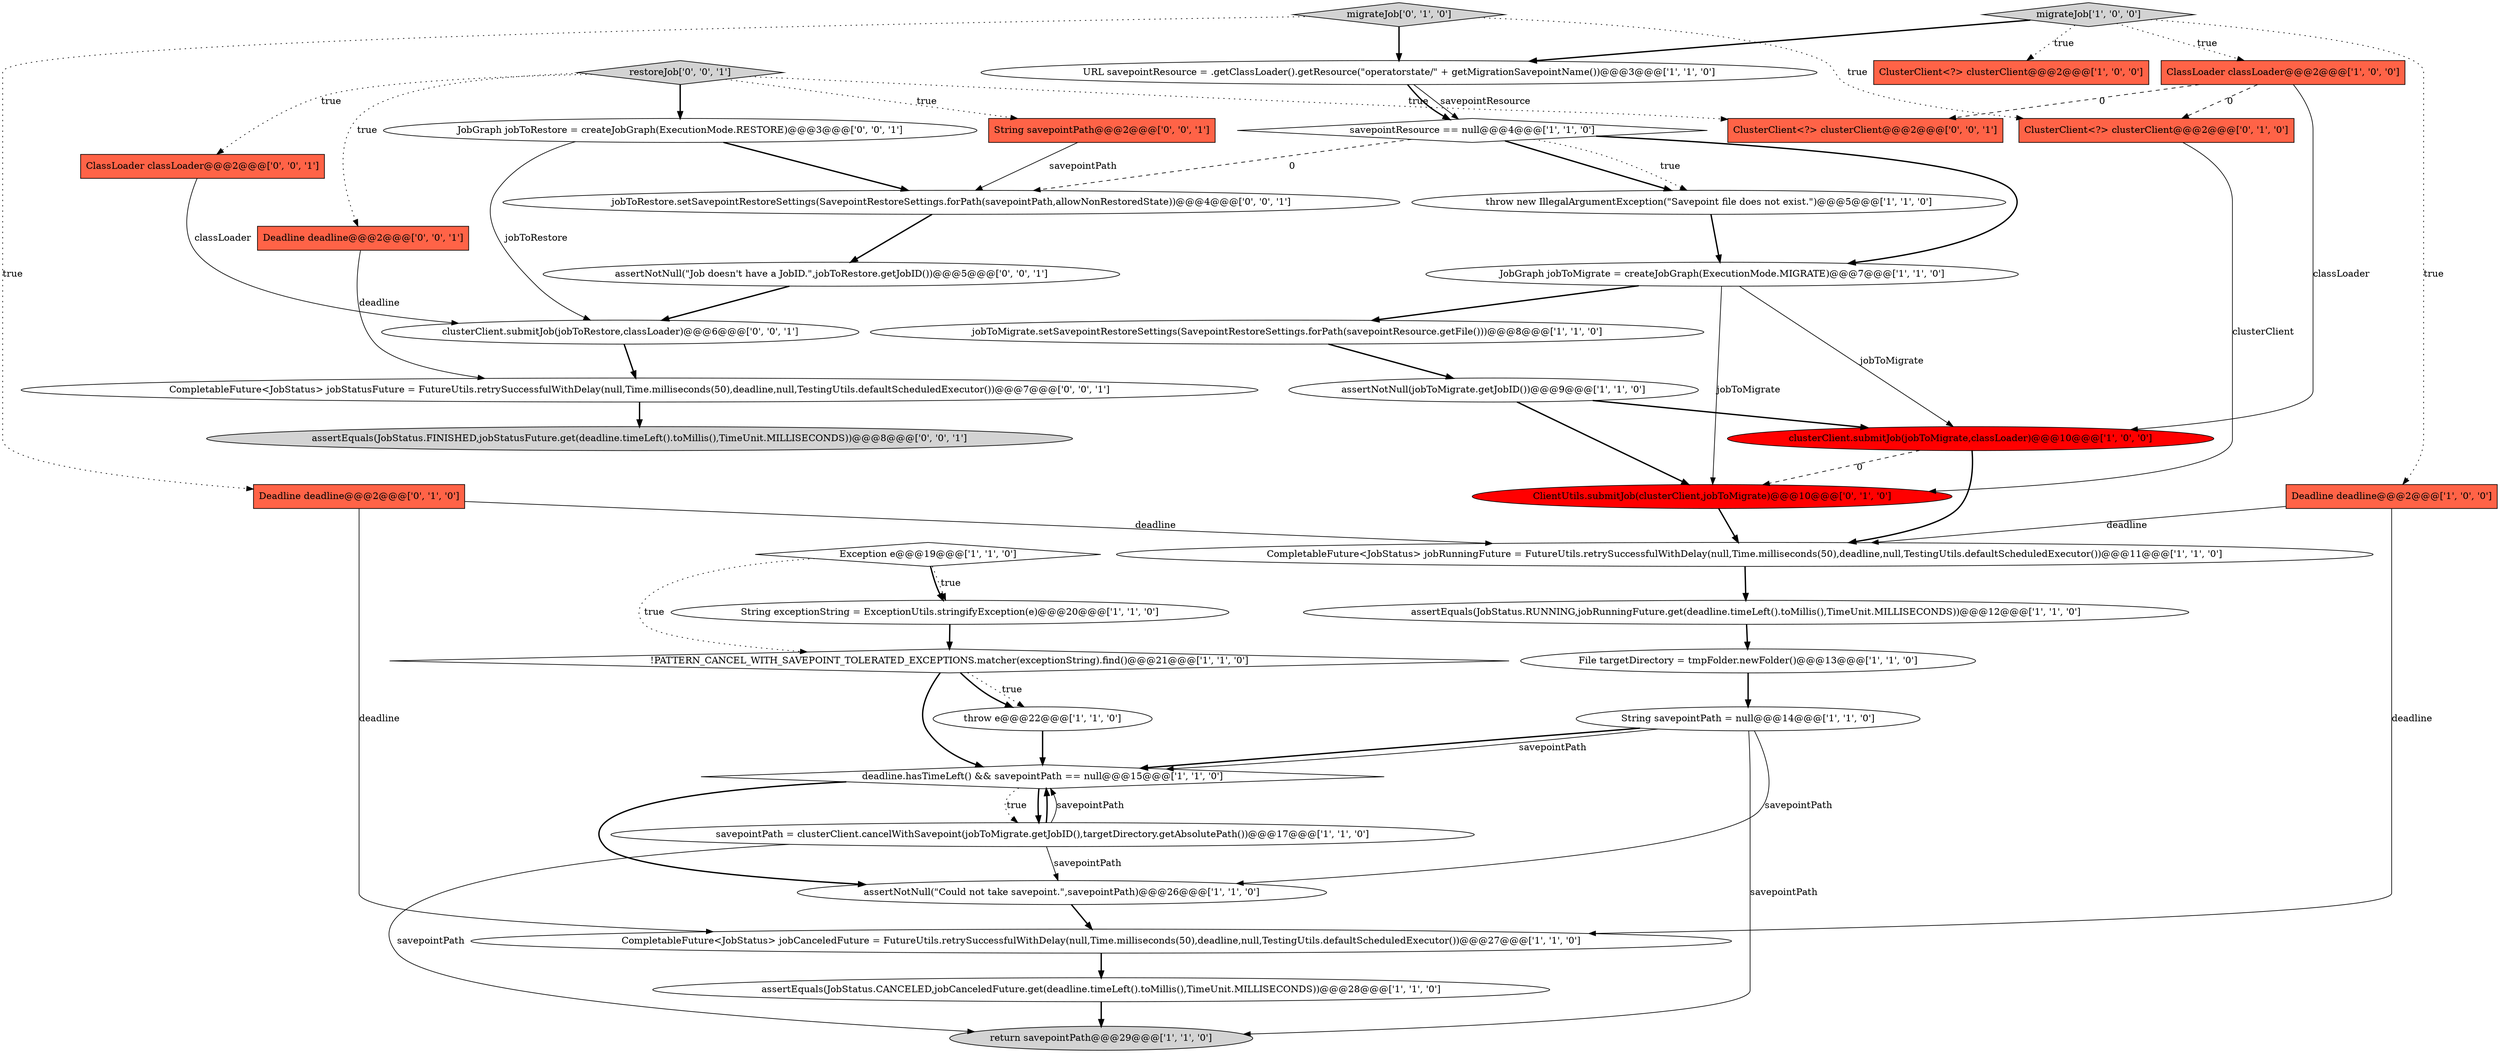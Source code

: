 digraph {
31 [style = filled, label = "CompletableFuture<JobStatus> jobStatusFuture = FutureUtils.retrySuccessfulWithDelay(null,Time.milliseconds(50),deadline,null,TestingUtils.defaultScheduledExecutor())@@@7@@@['0', '0', '1']", fillcolor = white, shape = ellipse image = "AAA0AAABBB3BBB"];
2 [style = filled, label = "clusterClient.submitJob(jobToMigrate,classLoader)@@@10@@@['1', '0', '0']", fillcolor = red, shape = ellipse image = "AAA1AAABBB1BBB"];
6 [style = filled, label = "JobGraph jobToMigrate = createJobGraph(ExecutionMode.MIGRATE)@@@7@@@['1', '1', '0']", fillcolor = white, shape = ellipse image = "AAA0AAABBB1BBB"];
28 [style = filled, label = "ClientUtils.submitJob(clusterClient,jobToMigrate)@@@10@@@['0', '1', '0']", fillcolor = red, shape = ellipse image = "AAA1AAABBB2BBB"];
19 [style = filled, label = "assertNotNull(\"Could not take savepoint.\",savepointPath)@@@26@@@['1', '1', '0']", fillcolor = white, shape = ellipse image = "AAA0AAABBB1BBB"];
8 [style = filled, label = "throw new IllegalArgumentException(\"Savepoint file does not exist.\")@@@5@@@['1', '1', '0']", fillcolor = white, shape = ellipse image = "AAA0AAABBB1BBB"];
30 [style = filled, label = "JobGraph jobToRestore = createJobGraph(ExecutionMode.RESTORE)@@@3@@@['0', '0', '1']", fillcolor = white, shape = ellipse image = "AAA0AAABBB3BBB"];
16 [style = filled, label = "CompletableFuture<JobStatus> jobRunningFuture = FutureUtils.retrySuccessfulWithDelay(null,Time.milliseconds(50),deadline,null,TestingUtils.defaultScheduledExecutor())@@@11@@@['1', '1', '0']", fillcolor = white, shape = ellipse image = "AAA0AAABBB1BBB"];
27 [style = filled, label = "ClusterClient<?> clusterClient@@@2@@@['0', '1', '0']", fillcolor = tomato, shape = box image = "AAA1AAABBB2BBB"];
10 [style = filled, label = "deadline.hasTimeLeft() && savepointPath == null@@@15@@@['1', '1', '0']", fillcolor = white, shape = diamond image = "AAA0AAABBB1BBB"];
24 [style = filled, label = "ClassLoader classLoader@@@2@@@['1', '0', '0']", fillcolor = tomato, shape = box image = "AAA1AAABBB1BBB"];
1 [style = filled, label = "File targetDirectory = tmpFolder.newFolder()@@@13@@@['1', '1', '0']", fillcolor = white, shape = ellipse image = "AAA0AAABBB1BBB"];
20 [style = filled, label = "jobToMigrate.setSavepointRestoreSettings(SavepointRestoreSettings.forPath(savepointResource.getFile()))@@@8@@@['1', '1', '0']", fillcolor = white, shape = ellipse image = "AAA0AAABBB1BBB"];
39 [style = filled, label = "ClusterClient<?> clusterClient@@@2@@@['0', '0', '1']", fillcolor = tomato, shape = box image = "AAA0AAABBB3BBB"];
15 [style = filled, label = "URL savepointResource = .getClassLoader().getResource(\"operatorstate/\" + getMigrationSavepointName())@@@3@@@['1', '1', '0']", fillcolor = white, shape = ellipse image = "AAA0AAABBB1BBB"];
3 [style = filled, label = "savepointResource == null@@@4@@@['1', '1', '0']", fillcolor = white, shape = diamond image = "AAA0AAABBB1BBB"];
9 [style = filled, label = "assertNotNull(jobToMigrate.getJobID())@@@9@@@['1', '1', '0']", fillcolor = white, shape = ellipse image = "AAA0AAABBB1BBB"];
17 [style = filled, label = "String savepointPath = null@@@14@@@['1', '1', '0']", fillcolor = white, shape = ellipse image = "AAA0AAABBB1BBB"];
32 [style = filled, label = "clusterClient.submitJob(jobToRestore,classLoader)@@@6@@@['0', '0', '1']", fillcolor = white, shape = ellipse image = "AAA0AAABBB3BBB"];
12 [style = filled, label = "!PATTERN_CANCEL_WITH_SAVEPOINT_TOLERATED_EXCEPTIONS.matcher(exceptionString).find()@@@21@@@['1', '1', '0']", fillcolor = white, shape = diamond image = "AAA0AAABBB1BBB"];
35 [style = filled, label = "assertEquals(JobStatus.FINISHED,jobStatusFuture.get(deadline.timeLeft().toMillis(),TimeUnit.MILLISECONDS))@@@8@@@['0', '0', '1']", fillcolor = lightgray, shape = ellipse image = "AAA0AAABBB3BBB"];
34 [style = filled, label = "assertNotNull(\"Job doesn't have a JobID.\",jobToRestore.getJobID())@@@5@@@['0', '0', '1']", fillcolor = white, shape = ellipse image = "AAA0AAABBB3BBB"];
36 [style = filled, label = "ClassLoader classLoader@@@2@@@['0', '0', '1']", fillcolor = tomato, shape = box image = "AAA0AAABBB3BBB"];
33 [style = filled, label = "String savepointPath@@@2@@@['0', '0', '1']", fillcolor = tomato, shape = box image = "AAA0AAABBB3BBB"];
25 [style = filled, label = "migrateJob['0', '1', '0']", fillcolor = lightgray, shape = diamond image = "AAA0AAABBB2BBB"];
7 [style = filled, label = "ClusterClient<?> clusterClient@@@2@@@['1', '0', '0']", fillcolor = tomato, shape = box image = "AAA0AAABBB1BBB"];
4 [style = filled, label = "Exception e@@@19@@@['1', '1', '0']", fillcolor = white, shape = diamond image = "AAA0AAABBB1BBB"];
5 [style = filled, label = "savepointPath = clusterClient.cancelWithSavepoint(jobToMigrate.getJobID(),targetDirectory.getAbsolutePath())@@@17@@@['1', '1', '0']", fillcolor = white, shape = ellipse image = "AAA0AAABBB1BBB"];
29 [style = filled, label = "jobToRestore.setSavepointRestoreSettings(SavepointRestoreSettings.forPath(savepointPath,allowNonRestoredState))@@@4@@@['0', '0', '1']", fillcolor = white, shape = ellipse image = "AAA0AAABBB3BBB"];
23 [style = filled, label = "assertEquals(JobStatus.RUNNING,jobRunningFuture.get(deadline.timeLeft().toMillis(),TimeUnit.MILLISECONDS))@@@12@@@['1', '1', '0']", fillcolor = white, shape = ellipse image = "AAA0AAABBB1BBB"];
18 [style = filled, label = "String exceptionString = ExceptionUtils.stringifyException(e)@@@20@@@['1', '1', '0']", fillcolor = white, shape = ellipse image = "AAA0AAABBB1BBB"];
22 [style = filled, label = "throw e@@@22@@@['1', '1', '0']", fillcolor = white, shape = ellipse image = "AAA0AAABBB1BBB"];
11 [style = filled, label = "Deadline deadline@@@2@@@['1', '0', '0']", fillcolor = tomato, shape = box image = "AAA0AAABBB1BBB"];
14 [style = filled, label = "migrateJob['1', '0', '0']", fillcolor = lightgray, shape = diamond image = "AAA0AAABBB1BBB"];
13 [style = filled, label = "CompletableFuture<JobStatus> jobCanceledFuture = FutureUtils.retrySuccessfulWithDelay(null,Time.milliseconds(50),deadline,null,TestingUtils.defaultScheduledExecutor())@@@27@@@['1', '1', '0']", fillcolor = white, shape = ellipse image = "AAA0AAABBB1BBB"];
38 [style = filled, label = "Deadline deadline@@@2@@@['0', '0', '1']", fillcolor = tomato, shape = box image = "AAA0AAABBB3BBB"];
0 [style = filled, label = "assertEquals(JobStatus.CANCELED,jobCanceledFuture.get(deadline.timeLeft().toMillis(),TimeUnit.MILLISECONDS))@@@28@@@['1', '1', '0']", fillcolor = white, shape = ellipse image = "AAA0AAABBB1BBB"];
37 [style = filled, label = "restoreJob['0', '0', '1']", fillcolor = lightgray, shape = diamond image = "AAA0AAABBB3BBB"];
26 [style = filled, label = "Deadline deadline@@@2@@@['0', '1', '0']", fillcolor = tomato, shape = box image = "AAA0AAABBB2BBB"];
21 [style = filled, label = "return savepointPath@@@29@@@['1', '1', '0']", fillcolor = lightgray, shape = ellipse image = "AAA0AAABBB1BBB"];
3->29 [style = dashed, label="0"];
24->2 [style = solid, label="classLoader"];
15->3 [style = solid, label="savepointResource"];
17->10 [style = bold, label=""];
5->10 [style = bold, label=""];
4->18 [style = dotted, label="true"];
37->33 [style = dotted, label="true"];
24->27 [style = dashed, label="0"];
20->9 [style = bold, label=""];
9->2 [style = bold, label=""];
14->24 [style = dotted, label="true"];
38->31 [style = solid, label="deadline"];
11->16 [style = solid, label="deadline"];
6->2 [style = solid, label="jobToMigrate"];
10->19 [style = bold, label=""];
37->30 [style = bold, label=""];
18->12 [style = bold, label=""];
3->6 [style = bold, label=""];
8->6 [style = bold, label=""];
4->18 [style = bold, label=""];
0->21 [style = bold, label=""];
17->10 [style = solid, label="savepointPath"];
16->23 [style = bold, label=""];
29->34 [style = bold, label=""];
17->19 [style = solid, label="savepointPath"];
33->29 [style = solid, label="savepointPath"];
15->3 [style = bold, label=""];
10->5 [style = dotted, label="true"];
28->16 [style = bold, label=""];
24->39 [style = dashed, label="0"];
30->29 [style = bold, label=""];
30->32 [style = solid, label="jobToRestore"];
1->17 [style = bold, label=""];
9->28 [style = bold, label=""];
6->20 [style = bold, label=""];
37->38 [style = dotted, label="true"];
36->32 [style = solid, label="classLoader"];
12->10 [style = bold, label=""];
12->22 [style = dotted, label="true"];
10->5 [style = bold, label=""];
19->13 [style = bold, label=""];
31->35 [style = bold, label=""];
17->21 [style = solid, label="savepointPath"];
26->16 [style = solid, label="deadline"];
11->13 [style = solid, label="deadline"];
5->19 [style = solid, label="savepointPath"];
6->28 [style = solid, label="jobToMigrate"];
3->8 [style = bold, label=""];
37->39 [style = dotted, label="true"];
14->7 [style = dotted, label="true"];
2->28 [style = dashed, label="0"];
22->10 [style = bold, label=""];
23->1 [style = bold, label=""];
5->21 [style = solid, label="savepointPath"];
25->15 [style = bold, label=""];
14->11 [style = dotted, label="true"];
13->0 [style = bold, label=""];
34->32 [style = bold, label=""];
14->15 [style = bold, label=""];
37->36 [style = dotted, label="true"];
27->28 [style = solid, label="clusterClient"];
4->12 [style = dotted, label="true"];
3->8 [style = dotted, label="true"];
25->27 [style = dotted, label="true"];
5->10 [style = solid, label="savepointPath"];
32->31 [style = bold, label=""];
12->22 [style = bold, label=""];
25->26 [style = dotted, label="true"];
26->13 [style = solid, label="deadline"];
2->16 [style = bold, label=""];
}
